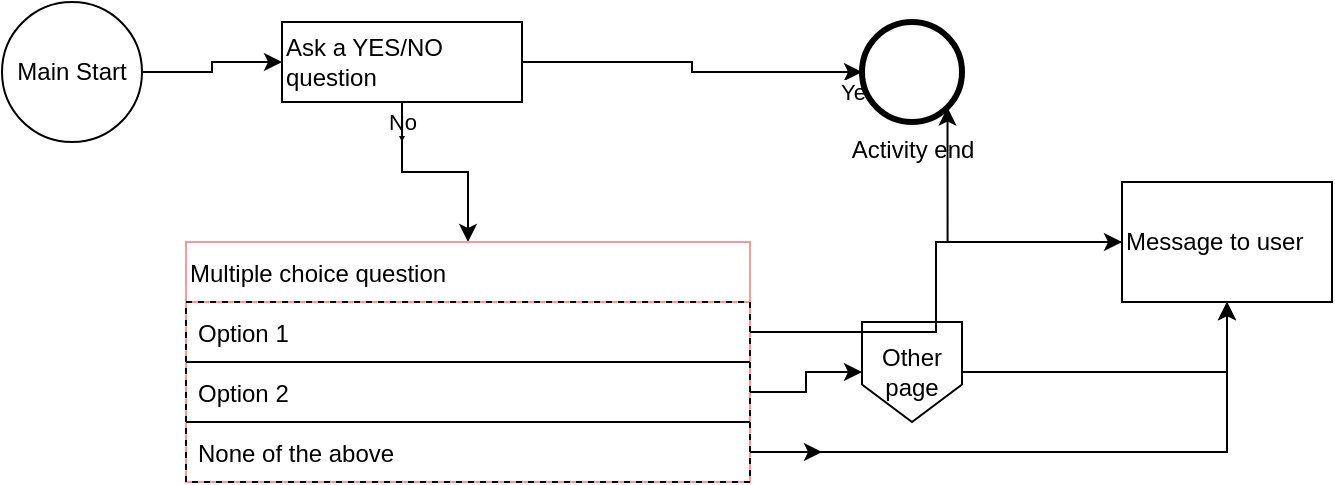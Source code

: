 <mxfile version="27.1.5" pages="2">
  <diagram name="Page-1" id="gWxBvABrIyjxBBw7NVr2">
    <mxGraphModel dx="2066" dy="1145" grid="1" gridSize="10" guides="1" tooltips="1" connect="1" arrows="1" fold="1" page="1" pageScale="1" pageWidth="827" pageHeight="1169" math="0" shadow="0">
      <root>
        <mxCell id="0" />
        <mxCell id="1" parent="0" />
        <mxCell id="ZKq54HQdn4_nQn2ZBv9d-5" style="edgeStyle=orthogonalEdgeStyle;rounded=0;orthogonalLoop=1;jettySize=auto;html=1;" edge="1" parent="1" source="ZKq54HQdn4_nQn2ZBv9d-1" target="ZKq54HQdn4_nQn2ZBv9d-4">
          <mxGeometry relative="1" as="geometry" />
        </mxCell>
        <object label="Main Start" odk_type="start" form_id="questionaire" name="s_" id="ZKq54HQdn4_nQn2ZBv9d-1">
          <mxCell style="ellipse;whiteSpace=wrap;html=1;aspect=fixed;fontColor=default;" vertex="1" parent="1">
            <mxGeometry x="40" y="40" width="70" height="70" as="geometry" />
          </mxCell>
        </object>
        <mxCell id="ZKq54HQdn4_nQn2ZBv9d-2" value="Yes" style="edgeStyle=orthogonalEdgeStyle;rounded=0;orthogonalLoop=1;jettySize=auto;html=1;strokeColor=#000000;fillColor=#F8CECC;" edge="1" source="ZKq54HQdn4_nQn2ZBv9d-4" parent="1" target="ZKq54HQdn4_nQn2ZBv9d-6">
          <mxGeometry x="1" y="-20" relative="1" as="geometry">
            <mxPoint x="330" y="70" as="targetPoint" />
            <mxPoint x="-2" y="-10" as="offset" />
          </mxGeometry>
        </mxCell>
        <mxCell id="ZKq54HQdn4_nQn2ZBv9d-3" value="No" style="edgeStyle=orthogonalEdgeStyle;rounded=0;orthogonalLoop=1;jettySize=auto;html=1;strokeColor=#000000;fillColor=#F8CECC;" edge="1" source="ZKq54HQdn4_nQn2ZBv9d-4" parent="1">
          <mxGeometry x="-0.022" relative="1" as="geometry">
            <mxPoint x="240" y="110" as="targetPoint" />
            <Array as="points">
              <mxPoint x="240" y="110" />
            </Array>
            <mxPoint as="offset" />
          </mxGeometry>
        </mxCell>
        <mxCell id="ZKq54HQdn4_nQn2ZBv9d-15" style="edgeStyle=orthogonalEdgeStyle;rounded=0;orthogonalLoop=1;jettySize=auto;html=1;" edge="1" parent="1" source="ZKq54HQdn4_nQn2ZBv9d-4" target="ZKq54HQdn4_nQn2ZBv9d-7">
          <mxGeometry relative="1" as="geometry" />
        </mxCell>
        <UserObject label="Ask a YES/NO question" name="ask_" odk_type="select_one yesno" id="ZKq54HQdn4_nQn2ZBv9d-4">
          <mxCell style="html=1;whiteSpace=wrap;fillColor=none;rounded=0;strokeColor=default;align=left;points=[[0.25,0,0],[0.5,0,0],[0.75,0,0],[1,0.25,0],[1,0.5,0],[1,0.75,0],[0.75,1,0],[0.5,1,0],[0.25,1,0],[0,0.75,0],[0,0.5,0],[0,0.25,0]];shape=mxgraph.bpmn.task2;rectStyle=rounded;size=10;container=1;expand=0;collapsible=0;taskMarker=abstract;" vertex="1" parent="1">
            <mxGeometry x="180" y="50" width="120" height="40" as="geometry" />
          </mxCell>
        </UserObject>
        <object label="Activity end" name="next_" odk_type="activity_end" id="ZKq54HQdn4_nQn2ZBv9d-6">
          <mxCell style="points=[[0.145,0.145,0],[0.5,0,0],[0.855,0.145,0],[1,0.5,0],[0.855,0.855,0],[0.5,1,0],[0.145,0.855,0],[0,0.5,0]];shape=mxgraph.bpmn.event;html=1;verticalLabelPosition=bottom;labelBackgroundColor=#ffffff;verticalAlign=top;align=center;perimeter=ellipsePerimeter;outlineConnect=0;aspect=fixed;outline=end;symbol=terminate2;strokeColor=default;" vertex="1" parent="1">
            <mxGeometry x="470" y="50" width="50" height="50" as="geometry" />
          </mxCell>
        </object>
        <UserObject label="Multiple choice question" name="select_" odk_type="select_multiple" filter="" id="ZKq54HQdn4_nQn2ZBv9d-7">
          <mxCell style="swimlane;fontStyle=0;childLayout=stackLayout;horizontal=1;startSize=30;horizontalStack=0;resizeParent=1;resizeParentMax=0;resizeLast=0;collapsible=0;marginBottom=0;fontColor=#000000;rounded=0;fillColor=none;align=left;strokeColor=#F19C99;" vertex="1" parent="1">
            <mxGeometry x="132" y="160" width="282" height="120" as="geometry" />
          </mxCell>
        </UserObject>
        <UserObject label="Option 1" name="opt_1" odk_type="select_option" id="ZKq54HQdn4_nQn2ZBv9d-8">
          <mxCell style="text;strokeColor=default;fillColor=none;align=left;verticalAlign=middle;spacingLeft=4;spacingRight=4;overflow=hidden;points=[[0,0.5],[1,0.5]];portConstraint=eastwest;rotatable=0;fontColor=#000000;rounded=0;dashed=1;" vertex="1" parent="ZKq54HQdn4_nQn2ZBv9d-7">
            <mxGeometry y="30" width="282" height="30" as="geometry" />
          </mxCell>
        </UserObject>
        <UserObject label="Option 2" name="opt_2" odk_type="select_option" id="ZKq54HQdn4_nQn2ZBv9d-9">
          <mxCell style="text;strokeColor=default;fillColor=none;align=left;verticalAlign=middle;spacingLeft=4;spacingRight=4;overflow=hidden;points=[[0,0.5],[1,0.5]];portConstraint=eastwest;rotatable=0;fontColor=#000000;rounded=0;dashed=1;" vertex="1" parent="ZKq54HQdn4_nQn2ZBv9d-7">
            <mxGeometry y="60" width="282" height="30" as="geometry" />
          </mxCell>
        </UserObject>
        <mxCell id="ZKq54HQdn4_nQn2ZBv9d-22" style="edgeStyle=orthogonalEdgeStyle;rounded=0;orthogonalLoop=1;jettySize=auto;html=1;" edge="1" parent="ZKq54HQdn4_nQn2ZBv9d-7" source="ZKq54HQdn4_nQn2ZBv9d-14">
          <mxGeometry relative="1" as="geometry">
            <mxPoint x="318" y="105" as="targetPoint" />
          </mxGeometry>
        </mxCell>
        <UserObject label="None of the above" name="opt_none" odk_type="select_option" id="ZKq54HQdn4_nQn2ZBv9d-14">
          <mxCell style="text;strokeColor=default;fillColor=none;align=left;verticalAlign=middle;spacingLeft=4;spacingRight=4;overflow=hidden;points=[[0,0.5],[1,0.5]];portConstraint=eastwest;rotatable=0;dashed=1;" vertex="1" parent="ZKq54HQdn4_nQn2ZBv9d-7">
            <mxGeometry y="90" width="282" height="30" as="geometry" />
          </mxCell>
        </UserObject>
        <mxCell id="ZKq54HQdn4_nQn2ZBv9d-19" style="edgeStyle=orthogonalEdgeStyle;rounded=0;orthogonalLoop=1;jettySize=auto;html=1;" edge="1" parent="1" source="ZKq54HQdn4_nQn2ZBv9d-16" target="ZKq54HQdn4_nQn2ZBv9d-18">
          <mxGeometry relative="1" as="geometry" />
        </mxCell>
        <object label="Other page" odk_type="goto" name="lko_" link="data:page/id,euPUgC1oORlwdVP2CvHT" id="ZKq54HQdn4_nQn2ZBv9d-16">
          <mxCell style="shape=offPageConnector;whiteSpace=wrap;html=1;rounded=0;fontSize=12;strokeColor=default;fillColor=none;fontColor=default;" vertex="1" parent="1">
            <mxGeometry x="470" y="200" width="50" height="50" as="geometry" />
          </mxCell>
        </object>
        <mxCell id="ZKq54HQdn4_nQn2ZBv9d-17" style="edgeStyle=orthogonalEdgeStyle;rounded=0;orthogonalLoop=1;jettySize=auto;html=1;" edge="1" parent="1" source="ZKq54HQdn4_nQn2ZBv9d-9" target="ZKq54HQdn4_nQn2ZBv9d-16">
          <mxGeometry relative="1" as="geometry" />
        </mxCell>
        <object label="&lt;font style=&quot;font-size: 12px&quot;&gt;Message to user&lt;/font&gt;" odk_type="note" name="label_" id="ZKq54HQdn4_nQn2ZBv9d-18">
          <mxCell style="rounded=0;whiteSpace=wrap;html=1;align=left;fillColor=none;fontSize=12;strokeColor=default;points=[[0.25,0,0],[0.5,0,0],[0.75,0,0],[1,0.25,0],[1,0.5,0],[1,0.75,0],[0.75,1,0],[0.5,1,0],[0.25,1,0],[0,0.75,0],[0,0.5,0],[0,0.25,0]];shape=mxgraph.bpmn.task2;rectStyle=rounded;size=10;container=1;expand=0;collapsible=0;taskMarker=send;" vertex="1" parent="1">
            <mxGeometry x="600" y="130" width="105" height="60" as="geometry" />
          </mxCell>
        </object>
        <mxCell id="ZKq54HQdn4_nQn2ZBv9d-20" style="edgeStyle=orthogonalEdgeStyle;rounded=0;orthogonalLoop=1;jettySize=auto;html=1;entryX=0.855;entryY=0.855;entryDx=0;entryDy=0;entryPerimeter=0;" edge="1" parent="1" source="ZKq54HQdn4_nQn2ZBv9d-18" target="ZKq54HQdn4_nQn2ZBv9d-6">
          <mxGeometry relative="1" as="geometry" />
        </mxCell>
        <mxCell id="ZKq54HQdn4_nQn2ZBv9d-21" style="edgeStyle=orthogonalEdgeStyle;rounded=0;orthogonalLoop=1;jettySize=auto;html=1;exitX=1;exitY=0.5;exitDx=0;exitDy=0;" edge="1" parent="1" source="ZKq54HQdn4_nQn2ZBv9d-8" target="ZKq54HQdn4_nQn2ZBv9d-18">
          <mxGeometry relative="1" as="geometry" />
        </mxCell>
        <mxCell id="ZKq54HQdn4_nQn2ZBv9d-23" style="edgeStyle=orthogonalEdgeStyle;rounded=0;orthogonalLoop=1;jettySize=auto;html=1;" edge="1" parent="1" source="ZKq54HQdn4_nQn2ZBv9d-14" target="ZKq54HQdn4_nQn2ZBv9d-18">
          <mxGeometry relative="1" as="geometry" />
        </mxCell>
      </root>
    </mxGraphModel>
  </diagram>
  <diagram id="euPUgC1oORlwdVP2CvHT" name="Seite-2">
    <mxGraphModel dx="2066" dy="1145" grid="1" gridSize="10" guides="1" tooltips="1" connect="1" arrows="1" fold="1" page="1" pageScale="1" pageWidth="827" pageHeight="1169" math="0" shadow="0">
      <root>
        <mxCell id="0" />
        <mxCell id="1" parent="0" />
        <mxCell id="ecr5BVr07fwgFIDYk808-3" style="edgeStyle=orthogonalEdgeStyle;rounded=0;orthogonalLoop=1;jettySize=auto;html=1;" edge="1" parent="1" source="ecr5BVr07fwgFIDYk808-1" target="ecr5BVr07fwgFIDYk808-2">
          <mxGeometry relative="1" as="geometry" />
        </mxCell>
        <object label="&lt;span style=&quot;color: rgb(0 , 0 , 0) ; font-family: &amp;quot;helvetica&amp;quot; ; font-size: 12px ; font-style: normal ; font-weight: 400 ; letter-spacing: normal ; text-align: center ; text-indent: 0px ; text-transform: none ; word-spacing: 0px ; background-color: rgb(255 , 255 , 255) ; display: inline ; float: none&quot;&gt;Activity start&lt;/span&gt;" name="lki_" odk_type="activity_start" id="ecr5BVr07fwgFIDYk808-1">
          <mxCell style="points=[[0.145,0.145,0],[0.5,0,0],[0.855,0.145,0],[1,0.5,0],[0.855,0.855,0],[0.5,1,0],[0.145,0.855,0],[0,0.5,0]];shape=mxgraph.bpmn.event;html=1;verticalLabelPosition=bottom;labelBackgroundColor=#ffffff;verticalAlign=top;align=center;perimeter=ellipsePerimeter;outlineConnect=0;aspect=fixed;outline=throwing;symbol=general;" vertex="1" parent="1">
            <mxGeometry x="100" y="140" width="60" height="60" as="geometry" />
          </mxCell>
        </object>
        <mxCell id="ecr5BVr07fwgFIDYk808-5" style="edgeStyle=orthogonalEdgeStyle;rounded=0;orthogonalLoop=1;jettySize=auto;html=1;" edge="1" parent="1" source="ecr5BVr07fwgFIDYk808-2" target="ecr5BVr07fwgFIDYk808-4">
          <mxGeometry relative="1" as="geometry" />
        </mxCell>
        <object label="&lt;font style=&quot;font-size: 12px&quot;&gt;Message to user&lt;/font&gt;" odk_type="note" name="label_" id="ecr5BVr07fwgFIDYk808-2">
          <mxCell style="rounded=0;whiteSpace=wrap;html=1;align=left;fillColor=none;fontSize=12;strokeColor=default;points=[[0.25,0,0],[0.5,0,0],[0.75,0,0],[1,0.25,0],[1,0.5,0],[1,0.75,0],[0.75,1,0],[0.5,1,0],[0.25,1,0],[0,0.75,0],[0,0.5,0],[0,0.25,0]];shape=mxgraph.bpmn.task2;rectStyle=rounded;size=10;container=1;expand=0;collapsible=0;taskMarker=send;" vertex="1" parent="1">
            <mxGeometry x="250" y="140" width="105" height="60" as="geometry" />
          </mxCell>
        </object>
        <object label="Activity end" name="next_" odk_type="activity_end" id="ecr5BVr07fwgFIDYk808-4">
          <mxCell style="points=[[0.145,0.145,0],[0.5,0,0],[0.855,0.145,0],[1,0.5,0],[0.855,0.855,0],[0.5,1,0],[0.145,0.855,0],[0,0.5,0]];shape=mxgraph.bpmn.event;html=1;verticalLabelPosition=bottom;labelBackgroundColor=#ffffff;verticalAlign=top;align=center;perimeter=ellipsePerimeter;outlineConnect=0;aspect=fixed;outline=end;symbol=terminate2;strokeColor=default;" vertex="1" parent="1">
            <mxGeometry x="490" y="140" width="50" height="50" as="geometry" />
          </mxCell>
        </object>
      </root>
    </mxGraphModel>
  </diagram>
</mxfile>
